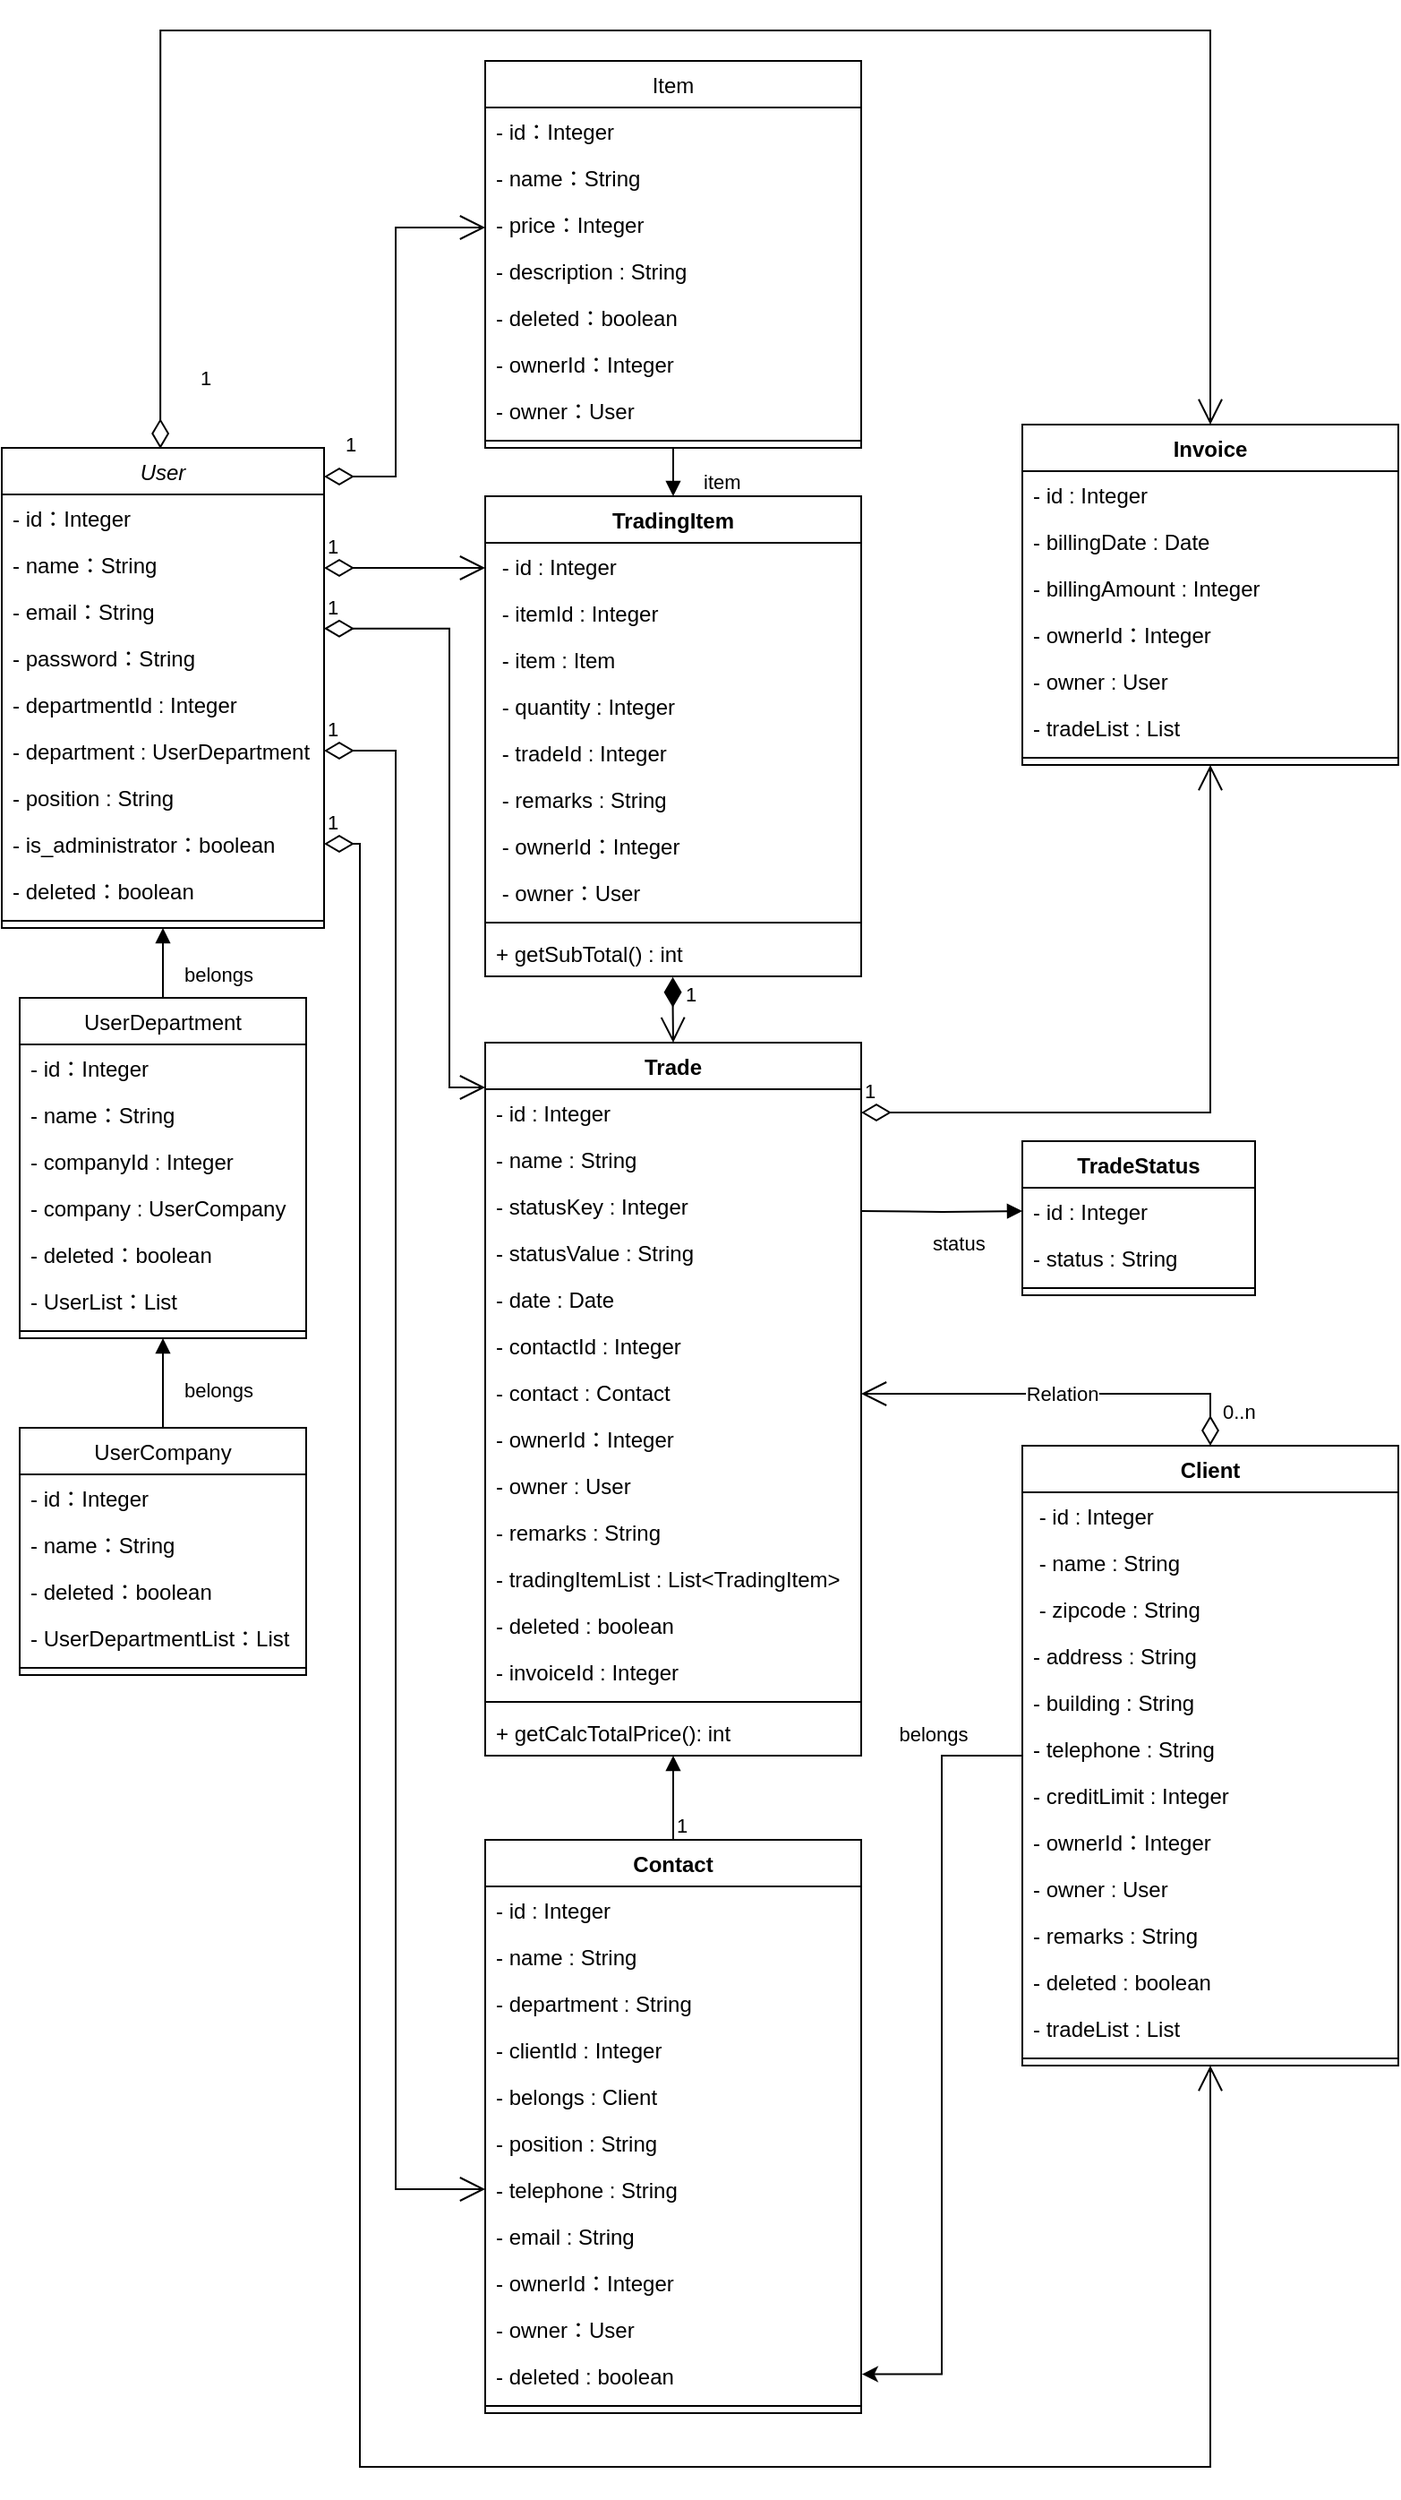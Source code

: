 <mxfile version="15.7.3" type="device"><diagram id="C5RBs43oDa-KdzZeNtuy" name="Page-1"><mxGraphModel dx="1703" dy="898" grid="1" gridSize="10" guides="1" tooltips="1" connect="1" arrows="1" fold="1" page="1" pageScale="1" pageWidth="827" pageHeight="1169" math="0" shadow="0"><root><mxCell id="WIyWlLk6GJQsqaUBKTNV-0"/><mxCell id="WIyWlLk6GJQsqaUBKTNV-1" parent="WIyWlLk6GJQsqaUBKTNV-0"/><mxCell id="zkfFHV4jXpPFQw0GAbJ--0" value="User" style="swimlane;fontStyle=2;align=center;verticalAlign=top;childLayout=stackLayout;horizontal=1;startSize=26;horizontalStack=0;resizeParent=1;resizeLast=0;collapsible=1;marginBottom=0;rounded=0;shadow=0;strokeWidth=1;" parent="WIyWlLk6GJQsqaUBKTNV-1" vertex="1"><mxGeometry x="10" y="253" width="180" height="268" as="geometry"><mxRectangle x="230" y="140" width="160" height="26" as="alternateBounds"/></mxGeometry></mxCell><mxCell id="GWP3bNOV9oCHGeP3_DVP-15" value="- id：Integer" style="text;align=left;verticalAlign=top;spacingLeft=4;spacingRight=4;overflow=hidden;rotatable=0;points=[[0,0.5],[1,0.5]];portConstraint=eastwest;" parent="zkfFHV4jXpPFQw0GAbJ--0" vertex="1"><mxGeometry y="26" width="180" height="26" as="geometry"/></mxCell><mxCell id="zkfFHV4jXpPFQw0GAbJ--1" value="- name：String" style="text;align=left;verticalAlign=top;spacingLeft=4;spacingRight=4;overflow=hidden;rotatable=0;points=[[0,0.5],[1,0.5]];portConstraint=eastwest;" parent="zkfFHV4jXpPFQw0GAbJ--0" vertex="1"><mxGeometry y="52" width="180" height="26" as="geometry"/></mxCell><mxCell id="zkfFHV4jXpPFQw0GAbJ--2" value="- email：String" style="text;align=left;verticalAlign=top;spacingLeft=4;spacingRight=4;overflow=hidden;rotatable=0;points=[[0,0.5],[1,0.5]];portConstraint=eastwest;rounded=0;shadow=0;html=0;" parent="zkfFHV4jXpPFQw0GAbJ--0" vertex="1"><mxGeometry y="78" width="180" height="26" as="geometry"/></mxCell><mxCell id="zkfFHV4jXpPFQw0GAbJ--3" value="- password：String" style="text;align=left;verticalAlign=top;spacingLeft=4;spacingRight=4;overflow=hidden;rotatable=0;points=[[0,0.5],[1,0.5]];portConstraint=eastwest;rounded=0;shadow=0;html=0;" parent="zkfFHV4jXpPFQw0GAbJ--0" vertex="1"><mxGeometry y="104" width="180" height="26" as="geometry"/></mxCell><mxCell id="s5qLiO-9h30byZ-OqDmF-1" value="- departmentId : Integer" style="text;strokeColor=none;fillColor=none;align=left;verticalAlign=top;spacingLeft=4;spacingRight=4;overflow=hidden;rotatable=0;points=[[0,0.5],[1,0.5]];portConstraint=eastwest;" parent="zkfFHV4jXpPFQw0GAbJ--0" vertex="1"><mxGeometry y="130" width="180" height="26" as="geometry"/></mxCell><mxCell id="Qp6EXGtetLMnXyHHuhT4-1" value="- department : UserDepartment" style="text;strokeColor=none;fillColor=none;align=left;verticalAlign=top;spacingLeft=4;spacingRight=4;overflow=hidden;rotatable=0;points=[[0,0.5],[1,0.5]];portConstraint=eastwest;" parent="zkfFHV4jXpPFQw0GAbJ--0" vertex="1"><mxGeometry y="156" width="180" height="26" as="geometry"/></mxCell><mxCell id="Qp6EXGtetLMnXyHHuhT4-4" value="- position : String" style="text;strokeColor=none;fillColor=none;align=left;verticalAlign=top;spacingLeft=4;spacingRight=4;overflow=hidden;rotatable=0;points=[[0,0.5],[1,0.5]];portConstraint=eastwest;" parent="zkfFHV4jXpPFQw0GAbJ--0" vertex="1"><mxGeometry y="182" width="180" height="26" as="geometry"/></mxCell><mxCell id="GWP3bNOV9oCHGeP3_DVP-6" value="- is_administrator：boolean" style="text;align=left;verticalAlign=top;spacingLeft=4;spacingRight=4;overflow=hidden;rotatable=0;points=[[0,0.5],[1,0.5]];portConstraint=eastwest;rounded=0;shadow=0;html=0;" parent="zkfFHV4jXpPFQw0GAbJ--0" vertex="1"><mxGeometry y="208" width="180" height="26" as="geometry"/></mxCell><mxCell id="GWP3bNOV9oCHGeP3_DVP-8" value="- deleted：boolean" style="text;align=left;verticalAlign=top;spacingLeft=4;spacingRight=4;overflow=hidden;rotatable=0;points=[[0,0.5],[1,0.5]];portConstraint=eastwest;rounded=0;shadow=0;html=0;" parent="zkfFHV4jXpPFQw0GAbJ--0" vertex="1"><mxGeometry y="234" width="180" height="26" as="geometry"/></mxCell><mxCell id="zkfFHV4jXpPFQw0GAbJ--4" value="" style="line;html=1;strokeWidth=1;align=left;verticalAlign=middle;spacingTop=-1;spacingLeft=3;spacingRight=3;rotatable=0;labelPosition=right;points=[];portConstraint=eastwest;" parent="zkfFHV4jXpPFQw0GAbJ--0" vertex="1"><mxGeometry y="260" width="180" height="8" as="geometry"/></mxCell><mxCell id="zkfFHV4jXpPFQw0GAbJ--6" value="UserCompany" style="swimlane;fontStyle=0;align=center;verticalAlign=top;childLayout=stackLayout;horizontal=1;startSize=26;horizontalStack=0;resizeParent=1;resizeLast=0;collapsible=1;marginBottom=0;rounded=0;shadow=0;strokeWidth=1;" parent="WIyWlLk6GJQsqaUBKTNV-1" vertex="1"><mxGeometry x="20" y="800" width="160" height="138" as="geometry"><mxRectangle x="130" y="380" width="160" height="26" as="alternateBounds"/></mxGeometry></mxCell><mxCell id="zkfFHV4jXpPFQw0GAbJ--7" value="- id：Integer" style="text;align=left;verticalAlign=top;spacingLeft=4;spacingRight=4;overflow=hidden;rotatable=0;points=[[0,0.5],[1,0.5]];portConstraint=eastwest;" parent="zkfFHV4jXpPFQw0GAbJ--6" vertex="1"><mxGeometry y="26" width="160" height="26" as="geometry"/></mxCell><mxCell id="GWP3bNOV9oCHGeP3_DVP-12" value="- name：String" style="text;align=left;verticalAlign=top;spacingLeft=4;spacingRight=4;overflow=hidden;rotatable=0;points=[[0,0.5],[1,0.5]];portConstraint=eastwest;" parent="zkfFHV4jXpPFQw0GAbJ--6" vertex="1"><mxGeometry y="52" width="160" height="26" as="geometry"/></mxCell><mxCell id="zkfFHV4jXpPFQw0GAbJ--8" value="- deleted：boolean" style="text;align=left;verticalAlign=top;spacingLeft=4;spacingRight=4;overflow=hidden;rotatable=0;points=[[0,0.5],[1,0.5]];portConstraint=eastwest;rounded=0;shadow=0;html=0;" parent="zkfFHV4jXpPFQw0GAbJ--6" vertex="1"><mxGeometry y="78" width="160" height="26" as="geometry"/></mxCell><mxCell id="Qp6EXGtetLMnXyHHuhT4-15" value="- UserDepartmentList：List" style="text;align=left;verticalAlign=top;spacingLeft=4;spacingRight=4;overflow=hidden;rotatable=0;points=[[0,0.5],[1,0.5]];portConstraint=eastwest;rounded=0;shadow=0;html=0;" parent="zkfFHV4jXpPFQw0GAbJ--6" vertex="1"><mxGeometry y="104" width="160" height="26" as="geometry"/></mxCell><mxCell id="zkfFHV4jXpPFQw0GAbJ--9" value="" style="line;html=1;strokeWidth=1;align=left;verticalAlign=middle;spacingTop=-1;spacingLeft=3;spacingRight=3;rotatable=0;labelPosition=right;points=[];portConstraint=eastwest;" parent="zkfFHV4jXpPFQw0GAbJ--6" vertex="1"><mxGeometry y="130" width="160" height="8" as="geometry"/></mxCell><mxCell id="zkfFHV4jXpPFQw0GAbJ--17" value="Item" style="swimlane;fontStyle=0;align=center;verticalAlign=top;childLayout=stackLayout;horizontal=1;startSize=26;horizontalStack=0;resizeParent=1;resizeLast=0;collapsible=1;marginBottom=0;rounded=0;shadow=0;strokeWidth=1;" parent="WIyWlLk6GJQsqaUBKTNV-1" vertex="1"><mxGeometry x="280" y="37" width="210" height="216" as="geometry"><mxRectangle x="550" y="140" width="160" height="26" as="alternateBounds"/></mxGeometry></mxCell><mxCell id="zkfFHV4jXpPFQw0GAbJ--19" value="- id：Integer" style="text;align=left;verticalAlign=top;spacingLeft=4;spacingRight=4;overflow=hidden;rotatable=0;points=[[0,0.5],[1,0.5]];portConstraint=eastwest;rounded=0;shadow=0;html=0;" parent="zkfFHV4jXpPFQw0GAbJ--17" vertex="1"><mxGeometry y="26" width="210" height="26" as="geometry"/></mxCell><mxCell id="zkfFHV4jXpPFQw0GAbJ--18" value="- name：String" style="text;align=left;verticalAlign=top;spacingLeft=4;spacingRight=4;overflow=hidden;rotatable=0;points=[[0,0.5],[1,0.5]];portConstraint=eastwest;" parent="zkfFHV4jXpPFQw0GAbJ--17" vertex="1"><mxGeometry y="52" width="210" height="26" as="geometry"/></mxCell><mxCell id="zkfFHV4jXpPFQw0GAbJ--20" value="- price：Integer" style="text;align=left;verticalAlign=top;spacingLeft=4;spacingRight=4;overflow=hidden;rotatable=0;points=[[0,0.5],[1,0.5]];portConstraint=eastwest;rounded=0;shadow=0;html=0;" parent="zkfFHV4jXpPFQw0GAbJ--17" vertex="1"><mxGeometry y="78" width="210" height="26" as="geometry"/></mxCell><mxCell id="zkfFHV4jXpPFQw0GAbJ--21" value="- description : String" style="text;align=left;verticalAlign=top;spacingLeft=4;spacingRight=4;overflow=hidden;rotatable=0;points=[[0,0.5],[1,0.5]];portConstraint=eastwest;rounded=0;shadow=0;html=0;" parent="zkfFHV4jXpPFQw0GAbJ--17" vertex="1"><mxGeometry y="104" width="210" height="26" as="geometry"/></mxCell><mxCell id="GWP3bNOV9oCHGeP3_DVP-60" value="- deleted：boolean" style="text;align=left;verticalAlign=top;spacingLeft=4;spacingRight=4;overflow=hidden;rotatable=0;points=[[0,0.5],[1,0.5]];portConstraint=eastwest;rounded=0;shadow=0;html=0;" parent="zkfFHV4jXpPFQw0GAbJ--17" vertex="1"><mxGeometry y="130" width="210" height="26" as="geometry"/></mxCell><mxCell id="s5qLiO-9h30byZ-OqDmF-3" value="- ownerId：Integer" style="text;align=left;verticalAlign=top;spacingLeft=4;spacingRight=4;overflow=hidden;rotatable=0;points=[[0,0.5],[1,0.5]];portConstraint=eastwest;rounded=0;shadow=0;html=0;" parent="zkfFHV4jXpPFQw0GAbJ--17" vertex="1"><mxGeometry y="156" width="210" height="26" as="geometry"/></mxCell><mxCell id="zkfFHV4jXpPFQw0GAbJ--22" value="- owner：User" style="text;align=left;verticalAlign=top;spacingLeft=4;spacingRight=4;overflow=hidden;rotatable=0;points=[[0,0.5],[1,0.5]];portConstraint=eastwest;rounded=0;shadow=0;html=0;" parent="zkfFHV4jXpPFQw0GAbJ--17" vertex="1"><mxGeometry y="182" width="210" height="26" as="geometry"/></mxCell><mxCell id="zkfFHV4jXpPFQw0GAbJ--23" value="" style="line;html=1;strokeWidth=1;align=left;verticalAlign=middle;spacingTop=-1;spacingLeft=3;spacingRight=3;rotatable=0;labelPosition=right;points=[];portConstraint=eastwest;" parent="zkfFHV4jXpPFQw0GAbJ--17" vertex="1"><mxGeometry y="208" width="210" height="8" as="geometry"/></mxCell><mxCell id="GWP3bNOV9oCHGeP3_DVP-16" value="Trade" style="swimlane;fontStyle=1;align=center;verticalAlign=top;childLayout=stackLayout;horizontal=1;startSize=26;horizontalStack=0;resizeParent=1;resizeParentMax=0;resizeLast=0;collapsible=1;marginBottom=0;" parent="WIyWlLk6GJQsqaUBKTNV-1" vertex="1"><mxGeometry x="280" y="585" width="210" height="398" as="geometry"/></mxCell><mxCell id="GWP3bNOV9oCHGeP3_DVP-17" value="- id : Integer" style="text;strokeColor=none;fillColor=none;align=left;verticalAlign=top;spacingLeft=4;spacingRight=4;overflow=hidden;rotatable=0;points=[[0,0.5],[1,0.5]];portConstraint=eastwest;" parent="GWP3bNOV9oCHGeP3_DVP-16" vertex="1"><mxGeometry y="26" width="210" height="26" as="geometry"/></mxCell><mxCell id="0DtrqRBv2KOKtiONWumk-1" value="- name : String" style="text;strokeColor=none;fillColor=none;align=left;verticalAlign=top;spacingLeft=4;spacingRight=4;overflow=hidden;rotatable=0;points=[[0,0.5],[1,0.5]];portConstraint=eastwest;" vertex="1" parent="GWP3bNOV9oCHGeP3_DVP-16"><mxGeometry y="52" width="210" height="26" as="geometry"/></mxCell><mxCell id="s5qLiO-9h30byZ-OqDmF-11" value="- statusKey : Integer" style="text;strokeColor=none;fillColor=none;align=left;verticalAlign=top;spacingLeft=4;spacingRight=4;overflow=hidden;rotatable=0;points=[[0,0.5],[1,0.5]];portConstraint=eastwest;" parent="GWP3bNOV9oCHGeP3_DVP-16" vertex="1"><mxGeometry y="78" width="210" height="26" as="geometry"/></mxCell><mxCell id="GWP3bNOV9oCHGeP3_DVP-20" value="- statusValue : String" style="text;strokeColor=none;fillColor=none;align=left;verticalAlign=top;spacingLeft=4;spacingRight=4;overflow=hidden;rotatable=0;points=[[0,0.5],[1,0.5]];portConstraint=eastwest;" parent="GWP3bNOV9oCHGeP3_DVP-16" vertex="1"><mxGeometry y="104" width="210" height="26" as="geometry"/></mxCell><mxCell id="GWP3bNOV9oCHGeP3_DVP-30" value="- date : Date" style="text;strokeColor=none;fillColor=none;align=left;verticalAlign=top;spacingLeft=4;spacingRight=4;overflow=hidden;rotatable=0;points=[[0,0.5],[1,0.5]];portConstraint=eastwest;" parent="GWP3bNOV9oCHGeP3_DVP-16" vertex="1"><mxGeometry y="130" width="210" height="26" as="geometry"/></mxCell><mxCell id="0DtrqRBv2KOKtiONWumk-2" value="- contactId : Integer" style="text;strokeColor=none;fillColor=none;align=left;verticalAlign=top;spacingLeft=4;spacingRight=4;overflow=hidden;rotatable=0;points=[[0,0.5],[1,0.5]];portConstraint=eastwest;" vertex="1" parent="GWP3bNOV9oCHGeP3_DVP-16"><mxGeometry y="156" width="210" height="26" as="geometry"/></mxCell><mxCell id="GWP3bNOV9oCHGeP3_DVP-21" value="- contact : Contact" style="text;strokeColor=none;fillColor=none;align=left;verticalAlign=top;spacingLeft=4;spacingRight=4;overflow=hidden;rotatable=0;points=[[0,0.5],[1,0.5]];portConstraint=eastwest;" parent="GWP3bNOV9oCHGeP3_DVP-16" vertex="1"><mxGeometry y="182" width="210" height="26" as="geometry"/></mxCell><mxCell id="s5qLiO-9h30byZ-OqDmF-6" value="- ownerId：Integer" style="text;align=left;verticalAlign=top;spacingLeft=4;spacingRight=4;overflow=hidden;rotatable=0;points=[[0,0.5],[1,0.5]];portConstraint=eastwest;rounded=0;shadow=0;html=0;" parent="GWP3bNOV9oCHGeP3_DVP-16" vertex="1"><mxGeometry y="208" width="210" height="26" as="geometry"/></mxCell><mxCell id="GWP3bNOV9oCHGeP3_DVP-23" value="- owner : User" style="text;strokeColor=none;fillColor=none;align=left;verticalAlign=top;spacingLeft=4;spacingRight=4;overflow=hidden;rotatable=0;points=[[0,0.5],[1,0.5]];portConstraint=eastwest;" parent="GWP3bNOV9oCHGeP3_DVP-16" vertex="1"><mxGeometry y="234" width="210" height="26" as="geometry"/></mxCell><mxCell id="GWP3bNOV9oCHGeP3_DVP-22" value="- remarks : String" style="text;strokeColor=none;fillColor=none;align=left;verticalAlign=top;spacingLeft=4;spacingRight=4;overflow=hidden;rotatable=0;points=[[0,0.5],[1,0.5]];portConstraint=eastwest;" parent="GWP3bNOV9oCHGeP3_DVP-16" vertex="1"><mxGeometry y="260" width="210" height="26" as="geometry"/></mxCell><mxCell id="MZow-2ZQkyLtOKLQgmTT-15" value="- tradingItemList : List&lt;TradingItem&gt;" style="text;strokeColor=none;fillColor=none;align=left;verticalAlign=top;spacingLeft=4;spacingRight=4;overflow=hidden;rotatable=0;points=[[0,0.5],[1,0.5]];portConstraint=eastwest;" parent="GWP3bNOV9oCHGeP3_DVP-16" vertex="1"><mxGeometry y="286" width="210" height="26" as="geometry"/></mxCell><mxCell id="0DtrqRBv2KOKtiONWumk-3" value="- deleted : boolean " style="text;strokeColor=none;fillColor=none;align=left;verticalAlign=top;spacingLeft=4;spacingRight=4;overflow=hidden;rotatable=0;points=[[0,0.5],[1,0.5]];portConstraint=eastwest;" vertex="1" parent="GWP3bNOV9oCHGeP3_DVP-16"><mxGeometry y="312" width="210" height="26" as="geometry"/></mxCell><mxCell id="GWP3bNOV9oCHGeP3_DVP-24" value="- invoiceId : Integer" style="text;strokeColor=none;fillColor=none;align=left;verticalAlign=top;spacingLeft=4;spacingRight=4;overflow=hidden;rotatable=0;points=[[0,0.5],[1,0.5]];portConstraint=eastwest;" parent="GWP3bNOV9oCHGeP3_DVP-16" vertex="1"><mxGeometry y="338" width="210" height="26" as="geometry"/></mxCell><mxCell id="GWP3bNOV9oCHGeP3_DVP-18" value="" style="line;strokeWidth=1;fillColor=none;align=left;verticalAlign=middle;spacingTop=-1;spacingLeft=3;spacingRight=3;rotatable=0;labelPosition=right;points=[];portConstraint=eastwest;" parent="GWP3bNOV9oCHGeP3_DVP-16" vertex="1"><mxGeometry y="364" width="210" height="8" as="geometry"/></mxCell><mxCell id="GWP3bNOV9oCHGeP3_DVP-19" value="+ getCalcTotalPrice(): int" style="text;strokeColor=none;fillColor=none;align=left;verticalAlign=top;spacingLeft=4;spacingRight=4;overflow=hidden;rotatable=0;points=[[0,0.5],[1,0.5]];portConstraint=eastwest;" parent="GWP3bNOV9oCHGeP3_DVP-16" vertex="1"><mxGeometry y="372" width="210" height="26" as="geometry"/></mxCell><mxCell id="GWP3bNOV9oCHGeP3_DVP-25" value="TradeStatus" style="swimlane;fontStyle=1;align=center;verticalAlign=top;childLayout=stackLayout;horizontal=1;startSize=26;horizontalStack=0;resizeParent=1;resizeParentMax=0;resizeLast=0;collapsible=1;marginBottom=0;" parent="WIyWlLk6GJQsqaUBKTNV-1" vertex="1"><mxGeometry x="580" y="640" width="130" height="86" as="geometry"/></mxCell><mxCell id="GWP3bNOV9oCHGeP3_DVP-26" value="- id : Integer" style="text;strokeColor=none;fillColor=none;align=left;verticalAlign=top;spacingLeft=4;spacingRight=4;overflow=hidden;rotatable=0;points=[[0,0.5],[1,0.5]];portConstraint=eastwest;" parent="GWP3bNOV9oCHGeP3_DVP-25" vertex="1"><mxGeometry y="26" width="130" height="26" as="geometry"/></mxCell><mxCell id="GWP3bNOV9oCHGeP3_DVP-29" value="- status : String" style="text;strokeColor=none;fillColor=none;align=left;verticalAlign=top;spacingLeft=4;spacingRight=4;overflow=hidden;rotatable=0;points=[[0,0.5],[1,0.5]];portConstraint=eastwest;" parent="GWP3bNOV9oCHGeP3_DVP-25" vertex="1"><mxGeometry y="52" width="130" height="26" as="geometry"/></mxCell><mxCell id="GWP3bNOV9oCHGeP3_DVP-27" value="" style="line;strokeWidth=1;fillColor=none;align=left;verticalAlign=middle;spacingTop=-1;spacingLeft=3;spacingRight=3;rotatable=0;labelPosition=right;points=[];portConstraint=eastwest;" parent="GWP3bNOV9oCHGeP3_DVP-25" vertex="1"><mxGeometry y="78" width="130" height="8" as="geometry"/></mxCell><mxCell id="GWP3bNOV9oCHGeP3_DVP-33" value="TradingItem" style="swimlane;fontStyle=1;align=center;verticalAlign=top;childLayout=stackLayout;horizontal=1;startSize=26;horizontalStack=0;resizeParent=1;resizeParentMax=0;resizeLast=0;collapsible=1;marginBottom=0;" parent="WIyWlLk6GJQsqaUBKTNV-1" vertex="1"><mxGeometry x="280" y="280" width="210" height="268" as="geometry"/></mxCell><mxCell id="GWP3bNOV9oCHGeP3_DVP-34" value=" - id : Integer" style="text;strokeColor=none;fillColor=none;align=left;verticalAlign=top;spacingLeft=4;spacingRight=4;overflow=hidden;rotatable=0;points=[[0,0.5],[1,0.5]];portConstraint=eastwest;" parent="GWP3bNOV9oCHGeP3_DVP-33" vertex="1"><mxGeometry y="26" width="210" height="26" as="geometry"/></mxCell><mxCell id="GWP3bNOV9oCHGeP3_DVP-38" value=" - itemId : Integer" style="text;strokeColor=none;fillColor=none;align=left;verticalAlign=top;spacingLeft=4;spacingRight=4;overflow=hidden;rotatable=0;points=[[0,0.5],[1,0.5]];portConstraint=eastwest;" parent="GWP3bNOV9oCHGeP3_DVP-33" vertex="1"><mxGeometry y="52" width="210" height="26" as="geometry"/></mxCell><mxCell id="2wLdZxn2VZvpcdAK9rVP-1" value=" - item : Item" style="text;strokeColor=none;fillColor=none;align=left;verticalAlign=top;spacingLeft=4;spacingRight=4;overflow=hidden;rotatable=0;points=[[0,0.5],[1,0.5]];portConstraint=eastwest;" parent="GWP3bNOV9oCHGeP3_DVP-33" vertex="1"><mxGeometry y="78" width="210" height="26" as="geometry"/></mxCell><mxCell id="GWP3bNOV9oCHGeP3_DVP-39" value=" - quantity : Integer" style="text;strokeColor=none;fillColor=none;align=left;verticalAlign=top;spacingLeft=4;spacingRight=4;overflow=hidden;rotatable=0;points=[[0,0.5],[1,0.5]];portConstraint=eastwest;" parent="GWP3bNOV9oCHGeP3_DVP-33" vertex="1"><mxGeometry y="104" width="210" height="26" as="geometry"/></mxCell><mxCell id="GWP3bNOV9oCHGeP3_DVP-40" value=" - tradeId : Integer" style="text;strokeColor=none;fillColor=none;align=left;verticalAlign=top;spacingLeft=4;spacingRight=4;overflow=hidden;rotatable=0;points=[[0,0.5],[1,0.5]];portConstraint=eastwest;" parent="GWP3bNOV9oCHGeP3_DVP-33" vertex="1"><mxGeometry y="130" width="210" height="26" as="geometry"/></mxCell><mxCell id="GWP3bNOV9oCHGeP3_DVP-41" value=" - remarks : String" style="text;strokeColor=none;fillColor=none;align=left;verticalAlign=top;spacingLeft=4;spacingRight=4;overflow=hidden;rotatable=0;points=[[0,0.5],[1,0.5]];portConstraint=eastwest;" parent="GWP3bNOV9oCHGeP3_DVP-33" vertex="1"><mxGeometry y="156" width="210" height="26" as="geometry"/></mxCell><mxCell id="s5qLiO-9h30byZ-OqDmF-7" value=" - ownerId：Integer" style="text;align=left;verticalAlign=top;spacingLeft=4;spacingRight=4;overflow=hidden;rotatable=0;points=[[0,0.5],[1,0.5]];portConstraint=eastwest;rounded=0;shadow=0;html=0;" parent="GWP3bNOV9oCHGeP3_DVP-33" vertex="1"><mxGeometry y="182" width="210" height="26" as="geometry"/></mxCell><mxCell id="GWP3bNOV9oCHGeP3_DVP-42" value=" - owner：User" style="text;strokeColor=none;fillColor=none;align=left;verticalAlign=top;spacingLeft=4;spacingRight=4;overflow=hidden;rotatable=0;points=[[0,0.5],[1,0.5]];portConstraint=eastwest;" parent="GWP3bNOV9oCHGeP3_DVP-33" vertex="1"><mxGeometry y="208" width="210" height="26" as="geometry"/></mxCell><mxCell id="GWP3bNOV9oCHGeP3_DVP-35" value="" style="line;strokeWidth=1;fillColor=none;align=left;verticalAlign=middle;spacingTop=-1;spacingLeft=3;spacingRight=3;rotatable=0;labelPosition=right;points=[];portConstraint=eastwest;" parent="GWP3bNOV9oCHGeP3_DVP-33" vertex="1"><mxGeometry y="234" width="210" height="8" as="geometry"/></mxCell><mxCell id="GWP3bNOV9oCHGeP3_DVP-36" value="+ getSubTotal() : int" style="text;strokeColor=none;fillColor=none;align=left;verticalAlign=top;spacingLeft=4;spacingRight=4;overflow=hidden;rotatable=0;points=[[0,0.5],[1,0.5]];portConstraint=eastwest;" parent="GWP3bNOV9oCHGeP3_DVP-33" vertex="1"><mxGeometry y="242" width="210" height="26" as="geometry"/></mxCell><mxCell id="GWP3bNOV9oCHGeP3_DVP-74" style="edgeStyle=orthogonalEdgeStyle;rounded=0;orthogonalLoop=1;jettySize=auto;html=1;exitX=0;exitY=0.5;exitDx=0;exitDy=0;entryX=1.002;entryY=0.473;entryDx=0;entryDy=0;entryPerimeter=0;" parent="WIyWlLk6GJQsqaUBKTNV-1" source="GWP3bNOV9oCHGeP3_DVP-46" target="GWP3bNOV9oCHGeP3_DVP-70" edge="1"><mxGeometry relative="1" as="geometry"/></mxCell><mxCell id="RmuSiGhDcPO6qRkCmgci-1" value="belongs" style="edgeLabel;html=1;align=center;verticalAlign=middle;resizable=0;points=[];" parent="GWP3bNOV9oCHGeP3_DVP-74" vertex="1" connectable="0"><mxGeometry x="-0.851" y="-1" relative="1" as="geometry"><mxPoint x="-18" y="-11" as="offset"/></mxGeometry></mxCell><mxCell id="GWP3bNOV9oCHGeP3_DVP-46" value="Client" style="swimlane;fontStyle=1;align=center;verticalAlign=top;childLayout=stackLayout;horizontal=1;startSize=26;horizontalStack=0;resizeParent=1;resizeParentMax=0;resizeLast=0;collapsible=1;marginBottom=0;" parent="WIyWlLk6GJQsqaUBKTNV-1" vertex="1"><mxGeometry x="580" y="810" width="210" height="346" as="geometry"/></mxCell><mxCell id="GWP3bNOV9oCHGeP3_DVP-47" value=" - id : Integer" style="text;strokeColor=none;fillColor=none;align=left;verticalAlign=top;spacingLeft=4;spacingRight=4;overflow=hidden;rotatable=0;points=[[0,0.5],[1,0.5]];portConstraint=eastwest;" parent="GWP3bNOV9oCHGeP3_DVP-46" vertex="1"><mxGeometry y="26" width="210" height="26" as="geometry"/></mxCell><mxCell id="GWP3bNOV9oCHGeP3_DVP-50" value=" - name : String" style="text;strokeColor=none;fillColor=none;align=left;verticalAlign=top;spacingLeft=4;spacingRight=4;overflow=hidden;rotatable=0;points=[[0,0.5],[1,0.5]];portConstraint=eastwest;" parent="GWP3bNOV9oCHGeP3_DVP-46" vertex="1"><mxGeometry y="52" width="210" height="26" as="geometry"/></mxCell><mxCell id="GWP3bNOV9oCHGeP3_DVP-53" value=" - zipcode : String" style="text;strokeColor=none;fillColor=none;align=left;verticalAlign=top;spacingLeft=4;spacingRight=4;overflow=hidden;rotatable=0;points=[[0,0.5],[1,0.5]];portConstraint=eastwest;" parent="GWP3bNOV9oCHGeP3_DVP-46" vertex="1"><mxGeometry y="78" width="210" height="26" as="geometry"/></mxCell><mxCell id="GWP3bNOV9oCHGeP3_DVP-52" value="- address : String" style="text;strokeColor=none;fillColor=none;align=left;verticalAlign=top;spacingLeft=4;spacingRight=4;overflow=hidden;rotatable=0;points=[[0,0.5],[1,0.5]];portConstraint=eastwest;" parent="GWP3bNOV9oCHGeP3_DVP-46" vertex="1"><mxGeometry y="104" width="210" height="26" as="geometry"/></mxCell><mxCell id="GWP3bNOV9oCHGeP3_DVP-54" value="- building : String" style="text;strokeColor=none;fillColor=none;align=left;verticalAlign=top;spacingLeft=4;spacingRight=4;overflow=hidden;rotatable=0;points=[[0,0.5],[1,0.5]];portConstraint=eastwest;" parent="GWP3bNOV9oCHGeP3_DVP-46" vertex="1"><mxGeometry y="130" width="210" height="26" as="geometry"/></mxCell><mxCell id="GWP3bNOV9oCHGeP3_DVP-55" value="- telephone : String" style="text;strokeColor=none;fillColor=none;align=left;verticalAlign=top;spacingLeft=4;spacingRight=4;overflow=hidden;rotatable=0;points=[[0,0.5],[1,0.5]];portConstraint=eastwest;" parent="GWP3bNOV9oCHGeP3_DVP-46" vertex="1"><mxGeometry y="156" width="210" height="26" as="geometry"/></mxCell><mxCell id="GWP3bNOV9oCHGeP3_DVP-56" value="- creditLimit : Integer" style="text;strokeColor=none;fillColor=none;align=left;verticalAlign=top;spacingLeft=4;spacingRight=4;overflow=hidden;rotatable=0;points=[[0,0.5],[1,0.5]];portConstraint=eastwest;" parent="GWP3bNOV9oCHGeP3_DVP-46" vertex="1"><mxGeometry y="182" width="210" height="26" as="geometry"/></mxCell><mxCell id="s5qLiO-9h30byZ-OqDmF-10" value="- ownerId：Integer" style="text;align=left;verticalAlign=top;spacingLeft=4;spacingRight=4;overflow=hidden;rotatable=0;points=[[0,0.5],[1,0.5]];portConstraint=eastwest;rounded=0;shadow=0;html=0;" parent="GWP3bNOV9oCHGeP3_DVP-46" vertex="1"><mxGeometry y="208" width="210" height="26" as="geometry"/></mxCell><mxCell id="GWP3bNOV9oCHGeP3_DVP-57" value="- owner : User" style="text;strokeColor=none;fillColor=none;align=left;verticalAlign=top;spacingLeft=4;spacingRight=4;overflow=hidden;rotatable=0;points=[[0,0.5],[1,0.5]];portConstraint=eastwest;" parent="GWP3bNOV9oCHGeP3_DVP-46" vertex="1"><mxGeometry y="234" width="210" height="26" as="geometry"/></mxCell><mxCell id="GWP3bNOV9oCHGeP3_DVP-58" value="- remarks : String" style="text;strokeColor=none;fillColor=none;align=left;verticalAlign=top;spacingLeft=4;spacingRight=4;overflow=hidden;rotatable=0;points=[[0,0.5],[1,0.5]];portConstraint=eastwest;" parent="GWP3bNOV9oCHGeP3_DVP-46" vertex="1"><mxGeometry y="260" width="210" height="26" as="geometry"/></mxCell><mxCell id="GWP3bNOV9oCHGeP3_DVP-76" value="- deleted : boolean" style="text;strokeColor=none;fillColor=none;align=left;verticalAlign=top;spacingLeft=4;spacingRight=4;overflow=hidden;rotatable=0;points=[[0,0.5],[1,0.5]];portConstraint=eastwest;" parent="GWP3bNOV9oCHGeP3_DVP-46" vertex="1"><mxGeometry y="286" width="210" height="26" as="geometry"/></mxCell><mxCell id="GWP3bNOV9oCHGeP3_DVP-59" value="- tradeList : List" style="text;strokeColor=none;fillColor=none;align=left;verticalAlign=top;spacingLeft=4;spacingRight=4;overflow=hidden;rotatable=0;points=[[0,0.5],[1,0.5]];portConstraint=eastwest;" parent="GWP3bNOV9oCHGeP3_DVP-46" vertex="1"><mxGeometry y="312" width="210" height="26" as="geometry"/></mxCell><mxCell id="GWP3bNOV9oCHGeP3_DVP-48" value="" style="line;strokeWidth=1;fillColor=none;align=left;verticalAlign=middle;spacingTop=-1;spacingLeft=3;spacingRight=3;rotatable=0;labelPosition=right;points=[];portConstraint=eastwest;" parent="GWP3bNOV9oCHGeP3_DVP-46" vertex="1"><mxGeometry y="338" width="210" height="8" as="geometry"/></mxCell><mxCell id="GWP3bNOV9oCHGeP3_DVP-61" value="Contact" style="swimlane;fontStyle=1;align=center;verticalAlign=top;childLayout=stackLayout;horizontal=1;startSize=26;horizontalStack=0;resizeParent=1;resizeParentMax=0;resizeLast=0;collapsible=1;marginBottom=0;" parent="WIyWlLk6GJQsqaUBKTNV-1" vertex="1"><mxGeometry x="280" y="1030" width="210" height="320" as="geometry"/></mxCell><mxCell id="GWP3bNOV9oCHGeP3_DVP-67" value="- id : Integer" style="text;strokeColor=none;fillColor=none;align=left;verticalAlign=top;spacingLeft=4;spacingRight=4;overflow=hidden;rotatable=0;points=[[0,0.5],[1,0.5]];portConstraint=eastwest;" parent="GWP3bNOV9oCHGeP3_DVP-61" vertex="1"><mxGeometry y="26" width="210" height="26" as="geometry"/></mxCell><mxCell id="GWP3bNOV9oCHGeP3_DVP-62" value="- name : String" style="text;strokeColor=none;fillColor=none;align=left;verticalAlign=top;spacingLeft=4;spacingRight=4;overflow=hidden;rotatable=0;points=[[0,0.5],[1,0.5]];portConstraint=eastwest;" parent="GWP3bNOV9oCHGeP3_DVP-61" vertex="1"><mxGeometry y="52" width="210" height="26" as="geometry"/></mxCell><mxCell id="GWP3bNOV9oCHGeP3_DVP-69" value="- department : String" style="text;strokeColor=none;fillColor=none;align=left;verticalAlign=top;spacingLeft=4;spacingRight=4;overflow=hidden;rotatable=0;points=[[0,0.5],[1,0.5]];portConstraint=eastwest;" parent="GWP3bNOV9oCHGeP3_DVP-61" vertex="1"><mxGeometry y="78" width="210" height="26" as="geometry"/></mxCell><mxCell id="RmuSiGhDcPO6qRkCmgci-2" value="- clientId : Integer" style="text;strokeColor=none;fillColor=none;align=left;verticalAlign=top;spacingLeft=4;spacingRight=4;overflow=hidden;rotatable=0;points=[[0,0.5],[1,0.5]];portConstraint=eastwest;" parent="GWP3bNOV9oCHGeP3_DVP-61" vertex="1"><mxGeometry y="104" width="210" height="26" as="geometry"/></mxCell><mxCell id="2wLdZxn2VZvpcdAK9rVP-0" value="- belongs : Client  " style="text;strokeColor=none;fillColor=none;align=left;verticalAlign=top;spacingLeft=4;spacingRight=4;overflow=hidden;rotatable=0;points=[[0,0.5],[1,0.5]];portConstraint=eastwest;" parent="GWP3bNOV9oCHGeP3_DVP-61" vertex="1"><mxGeometry y="130" width="210" height="26" as="geometry"/></mxCell><mxCell id="GWP3bNOV9oCHGeP3_DVP-71" value="- position : String" style="text;strokeColor=none;fillColor=none;align=left;verticalAlign=top;spacingLeft=4;spacingRight=4;overflow=hidden;rotatable=0;points=[[0,0.5],[1,0.5]];portConstraint=eastwest;" parent="GWP3bNOV9oCHGeP3_DVP-61" vertex="1"><mxGeometry y="156" width="210" height="26" as="geometry"/></mxCell><mxCell id="GWP3bNOV9oCHGeP3_DVP-72" value="- telephone : String" style="text;strokeColor=none;fillColor=none;align=left;verticalAlign=top;spacingLeft=4;spacingRight=4;overflow=hidden;rotatable=0;points=[[0,0.5],[1,0.5]];portConstraint=eastwest;" parent="GWP3bNOV9oCHGeP3_DVP-61" vertex="1"><mxGeometry y="182" width="210" height="26" as="geometry"/></mxCell><mxCell id="GWP3bNOV9oCHGeP3_DVP-73" value="- email : String" style="text;strokeColor=none;fillColor=none;align=left;verticalAlign=top;spacingLeft=4;spacingRight=4;overflow=hidden;rotatable=0;points=[[0,0.5],[1,0.5]];portConstraint=eastwest;" parent="GWP3bNOV9oCHGeP3_DVP-61" vertex="1"><mxGeometry y="208" width="210" height="26" as="geometry"/></mxCell><mxCell id="s5qLiO-9h30byZ-OqDmF-4" value="- ownerId：Integer" style="text;align=left;verticalAlign=top;spacingLeft=4;spacingRight=4;overflow=hidden;rotatable=0;points=[[0,0.5],[1,0.5]];portConstraint=eastwest;rounded=0;shadow=0;html=0;" parent="GWP3bNOV9oCHGeP3_DVP-61" vertex="1"><mxGeometry y="234" width="210" height="26" as="geometry"/></mxCell><mxCell id="s5qLiO-9h30byZ-OqDmF-8" value="- owner：User" style="text;strokeColor=none;fillColor=none;align=left;verticalAlign=top;spacingLeft=4;spacingRight=4;overflow=hidden;rotatable=0;points=[[0,0.5],[1,0.5]];portConstraint=eastwest;" parent="GWP3bNOV9oCHGeP3_DVP-61" vertex="1"><mxGeometry y="260" width="210" height="26" as="geometry"/></mxCell><mxCell id="GWP3bNOV9oCHGeP3_DVP-70" value="- deleted : boolean" style="text;strokeColor=none;fillColor=none;align=left;verticalAlign=top;spacingLeft=4;spacingRight=4;overflow=hidden;rotatable=0;points=[[0,0.5],[1,0.5]];portConstraint=eastwest;" parent="GWP3bNOV9oCHGeP3_DVP-61" vertex="1"><mxGeometry y="286" width="210" height="26" as="geometry"/></mxCell><mxCell id="GWP3bNOV9oCHGeP3_DVP-63" value="" style="line;strokeWidth=1;fillColor=none;align=left;verticalAlign=middle;spacingTop=-1;spacingLeft=3;spacingRight=3;rotatable=0;labelPosition=right;points=[];portConstraint=eastwest;" parent="GWP3bNOV9oCHGeP3_DVP-61" vertex="1"><mxGeometry y="312" width="210" height="8" as="geometry"/></mxCell><mxCell id="GWP3bNOV9oCHGeP3_DVP-77" value="Relation" style="endArrow=open;html=1;endSize=12;startArrow=diamondThin;startSize=14;startFill=0;edgeStyle=orthogonalEdgeStyle;rounded=0;exitX=0.5;exitY=0;exitDx=0;exitDy=0;" parent="WIyWlLk6GJQsqaUBKTNV-1" source="GWP3bNOV9oCHGeP3_DVP-46" edge="1"><mxGeometry relative="1" as="geometry"><mxPoint x="490" y="680" as="sourcePoint"/><mxPoint x="490" y="781" as="targetPoint"/><Array as="points"><mxPoint x="685" y="781"/></Array></mxGeometry></mxCell><mxCell id="GWP3bNOV9oCHGeP3_DVP-78" value="0..n" style="edgeLabel;resizable=0;html=1;align=left;verticalAlign=top;" parent="GWP3bNOV9oCHGeP3_DVP-77" connectable="0" vertex="1"><mxGeometry x="-1" relative="1" as="geometry"><mxPoint x="5" y="-32" as="offset"/></mxGeometry></mxCell><mxCell id="GWP3bNOV9oCHGeP3_DVP-82" value="status" style="endArrow=block;endFill=1;html=1;edgeStyle=orthogonalEdgeStyle;align=left;verticalAlign=top;rounded=0;entryX=0;entryY=0.5;entryDx=0;entryDy=0;exitX=1;exitY=0.5;exitDx=0;exitDy=0;" parent="WIyWlLk6GJQsqaUBKTNV-1" target="GWP3bNOV9oCHGeP3_DVP-26" edge="1"><mxGeometry x="-0.379" y="-25" relative="1" as="geometry"><mxPoint x="490" y="679" as="sourcePoint"/><mxPoint x="640" y="690" as="targetPoint"/><mxPoint x="10" y="-20" as="offset"/></mxGeometry></mxCell><mxCell id="GWP3bNOV9oCHGeP3_DVP-89" value="1" style="endArrow=open;html=1;endSize=12;startArrow=diamondThin;startSize=14;startFill=0;edgeStyle=orthogonalEdgeStyle;align=left;verticalAlign=bottom;rounded=0;" parent="WIyWlLk6GJQsqaUBKTNV-1" edge="1"><mxGeometry x="-0.916" y="9" relative="1" as="geometry"><mxPoint x="190" y="269" as="sourcePoint"/><mxPoint x="280" y="130" as="targetPoint"/><Array as="points"><mxPoint x="230" y="269"/><mxPoint x="230" y="130"/></Array><mxPoint as="offset"/></mxGeometry></mxCell><mxCell id="GWP3bNOV9oCHGeP3_DVP-90" value="1" style="endArrow=open;html=1;endSize=12;startArrow=diamondThin;startSize=14;startFill=0;edgeStyle=orthogonalEdgeStyle;align=left;verticalAlign=bottom;rounded=0;exitX=1;exitY=0.25;exitDx=0;exitDy=0;" parent="WIyWlLk6GJQsqaUBKTNV-1" source="zkfFHV4jXpPFQw0GAbJ--0" edge="1"><mxGeometry x="-1" y="3" relative="1" as="geometry"><mxPoint x="180" y="320" as="sourcePoint"/><mxPoint x="280" y="320" as="targetPoint"/><Array as="points"><mxPoint x="210" y="320"/></Array></mxGeometry></mxCell><mxCell id="GWP3bNOV9oCHGeP3_DVP-91" value="1" style="endArrow=open;html=1;endSize=12;startArrow=diamondThin;startSize=14;startFill=0;edgeStyle=orthogonalEdgeStyle;align=left;verticalAlign=bottom;rounded=0;exitX=1;exitY=0.879;exitDx=0;exitDy=0;exitPerimeter=0;" parent="WIyWlLk6GJQsqaUBKTNV-1" source="zkfFHV4jXpPFQw0GAbJ--2" edge="1"><mxGeometry x="-1" y="3" relative="1" as="geometry"><mxPoint x="180.0" y="395.224" as="sourcePoint"/><mxPoint x="280" y="610" as="targetPoint"/><Array as="points"><mxPoint x="260" y="354"/><mxPoint x="260" y="610"/></Array></mxGeometry></mxCell><mxCell id="GWP3bNOV9oCHGeP3_DVP-95" value="belongs" style="endArrow=block;endFill=1;html=1;edgeStyle=orthogonalEdgeStyle;align=left;verticalAlign=top;rounded=0;exitX=0.5;exitY=0;exitDx=0;exitDy=0;entryX=0.5;entryY=1;entryDx=0;entryDy=0;" parent="WIyWlLk6GJQsqaUBKTNV-1" source="zkfFHV4jXpPFQw0GAbJ--6" target="Qp6EXGtetLMnXyHHuhT4-6" edge="1"><mxGeometry x="0.356" y="-10" relative="1" as="geometry"><mxPoint x="90" y="759" as="sourcePoint"/><mxPoint x="100" y="710" as="targetPoint"/><mxPoint as="offset"/></mxGeometry></mxCell><mxCell id="MZow-2ZQkyLtOKLQgmTT-0" value="" style="endArrow=block;endFill=1;html=1;edgeStyle=orthogonalEdgeStyle;align=left;verticalAlign=top;rounded=0;exitX=0.5;exitY=0;exitDx=0;exitDy=0;entryX=0.5;entryY=1;entryDx=0;entryDy=0;" parent="WIyWlLk6GJQsqaUBKTNV-1" source="GWP3bNOV9oCHGeP3_DVP-61" target="GWP3bNOV9oCHGeP3_DVP-16" edge="1"><mxGeometry x="0.721" y="-15" relative="1" as="geometry"><mxPoint x="240" y="670" as="sourcePoint"/><mxPoint x="385" y="790" as="targetPoint"/><mxPoint as="offset"/></mxGeometry></mxCell><mxCell id="MZow-2ZQkyLtOKLQgmTT-1" value="1" style="edgeLabel;resizable=0;html=1;align=left;verticalAlign=bottom;" parent="MZow-2ZQkyLtOKLQgmTT-0" connectable="0" vertex="1"><mxGeometry x="-1" relative="1" as="geometry"/></mxCell><mxCell id="MZow-2ZQkyLtOKLQgmTT-4" value="item" style="endArrow=block;endFill=1;html=1;edgeStyle=orthogonalEdgeStyle;align=left;verticalAlign=top;rounded=0;exitX=0.5;exitY=1;exitDx=0;exitDy=0;entryX=0.5;entryY=0;entryDx=0;entryDy=0;" parent="WIyWlLk6GJQsqaUBKTNV-1" source="zkfFHV4jXpPFQw0GAbJ--17" target="GWP3bNOV9oCHGeP3_DVP-33" edge="1"><mxGeometry x="-0.6" y="15" relative="1" as="geometry"><mxPoint x="240" y="740" as="sourcePoint"/><mxPoint x="400" y="740" as="targetPoint"/><Array as="points"/><mxPoint as="offset"/></mxGeometry></mxCell><mxCell id="MZow-2ZQkyLtOKLQgmTT-6" value="1" style="endArrow=open;html=1;endSize=12;startArrow=diamondThin;startSize=14;startFill=1;edgeStyle=orthogonalEdgeStyle;align=left;verticalAlign=bottom;rounded=0;entryX=0.5;entryY=0;entryDx=0;entryDy=0;exitX=0.499;exitY=1.015;exitDx=0;exitDy=0;exitPerimeter=0;" parent="WIyWlLk6GJQsqaUBKTNV-1" source="GWP3bNOV9oCHGeP3_DVP-36" target="GWP3bNOV9oCHGeP3_DVP-16" edge="1"><mxGeometry x="-0.006" y="5" relative="1" as="geometry"><mxPoint x="385" y="500" as="sourcePoint"/><mxPoint x="360" y="510" as="targetPoint"/><mxPoint as="offset"/></mxGeometry></mxCell><mxCell id="MZow-2ZQkyLtOKLQgmTT-7" value="Invoice" style="swimlane;fontStyle=1;align=center;verticalAlign=top;childLayout=stackLayout;horizontal=1;startSize=26;horizontalStack=0;resizeParent=1;resizeParentMax=0;resizeLast=0;collapsible=1;marginBottom=0;" parent="WIyWlLk6GJQsqaUBKTNV-1" vertex="1"><mxGeometry x="580" y="240" width="210" height="190" as="geometry"/></mxCell><mxCell id="MZow-2ZQkyLtOKLQgmTT-11" value="- id : Integer" style="text;strokeColor=none;fillColor=none;align=left;verticalAlign=top;spacingLeft=4;spacingRight=4;overflow=hidden;rotatable=0;points=[[0,0.5],[1,0.5]];portConstraint=eastwest;" parent="MZow-2ZQkyLtOKLQgmTT-7" vertex="1"><mxGeometry y="26" width="210" height="26" as="geometry"/></mxCell><mxCell id="MZow-2ZQkyLtOKLQgmTT-12" value="- billingDate : Date" style="text;strokeColor=none;fillColor=none;align=left;verticalAlign=top;spacingLeft=4;spacingRight=4;overflow=hidden;rotatable=0;points=[[0,0.5],[1,0.5]];portConstraint=eastwest;" parent="MZow-2ZQkyLtOKLQgmTT-7" vertex="1"><mxGeometry y="52" width="210" height="26" as="geometry"/></mxCell><mxCell id="MZow-2ZQkyLtOKLQgmTT-13" value="- billingAmount : Integer" style="text;strokeColor=none;fillColor=none;align=left;verticalAlign=top;spacingLeft=4;spacingRight=4;overflow=hidden;rotatable=0;points=[[0,0.5],[1,0.5]];portConstraint=eastwest;" parent="MZow-2ZQkyLtOKLQgmTT-7" vertex="1"><mxGeometry y="78" width="210" height="26" as="geometry"/></mxCell><mxCell id="s5qLiO-9h30byZ-OqDmF-9" value="- ownerId：Integer" style="text;align=left;verticalAlign=top;spacingLeft=4;spacingRight=4;overflow=hidden;rotatable=0;points=[[0,0.5],[1,0.5]];portConstraint=eastwest;rounded=0;shadow=0;html=0;" parent="MZow-2ZQkyLtOKLQgmTT-7" vertex="1"><mxGeometry y="104" width="210" height="26" as="geometry"/></mxCell><mxCell id="MZow-2ZQkyLtOKLQgmTT-14" value="- owner : User" style="text;strokeColor=none;fillColor=none;align=left;verticalAlign=top;spacingLeft=4;spacingRight=4;overflow=hidden;rotatable=0;points=[[0,0.5],[1,0.5]];portConstraint=eastwest;" parent="MZow-2ZQkyLtOKLQgmTT-7" vertex="1"><mxGeometry y="130" width="210" height="26" as="geometry"/></mxCell><mxCell id="MZow-2ZQkyLtOKLQgmTT-8" value="- tradeList : List" style="text;strokeColor=none;fillColor=none;align=left;verticalAlign=top;spacingLeft=4;spacingRight=4;overflow=hidden;rotatable=0;points=[[0,0.5],[1,0.5]];portConstraint=eastwest;" parent="MZow-2ZQkyLtOKLQgmTT-7" vertex="1"><mxGeometry y="156" width="210" height="26" as="geometry"/></mxCell><mxCell id="MZow-2ZQkyLtOKLQgmTT-9" value="" style="line;strokeWidth=1;fillColor=none;align=left;verticalAlign=middle;spacingTop=-1;spacingLeft=3;spacingRight=3;rotatable=0;labelPosition=right;points=[];portConstraint=eastwest;" parent="MZow-2ZQkyLtOKLQgmTT-7" vertex="1"><mxGeometry y="182" width="210" height="8" as="geometry"/></mxCell><mxCell id="MZow-2ZQkyLtOKLQgmTT-16" value="1" style="endArrow=open;html=1;endSize=12;startArrow=diamondThin;startSize=14;startFill=0;edgeStyle=orthogonalEdgeStyle;align=left;verticalAlign=bottom;rounded=0;entryX=0.5;entryY=1;entryDx=0;entryDy=0;exitX=1;exitY=0.5;exitDx=0;exitDy=0;" parent="WIyWlLk6GJQsqaUBKTNV-1" source="GWP3bNOV9oCHGeP3_DVP-17" target="MZow-2ZQkyLtOKLQgmTT-7" edge="1"><mxGeometry x="-1" y="3" relative="1" as="geometry"><mxPoint x="400" y="420" as="sourcePoint"/><mxPoint x="560" y="420" as="targetPoint"/></mxGeometry></mxCell><mxCell id="MZow-2ZQkyLtOKLQgmTT-17" value="1" style="endArrow=open;html=1;endSize=12;startArrow=diamondThin;startSize=14;startFill=0;edgeStyle=orthogonalEdgeStyle;align=left;verticalAlign=bottom;rounded=0;entryX=0.5;entryY=0;entryDx=0;entryDy=0;exitX=0.492;exitY=0.002;exitDx=0;exitDy=0;exitPerimeter=0;" parent="WIyWlLk6GJQsqaUBKTNV-1" source="zkfFHV4jXpPFQw0GAbJ--0" target="MZow-2ZQkyLtOKLQgmTT-7" edge="1"><mxGeometry x="-0.943" y="-20" relative="1" as="geometry"><mxPoint x="90" y="250" as="sourcePoint"/><mxPoint x="180" y="60" as="targetPoint"/><Array as="points"><mxPoint x="99" y="20"/><mxPoint x="685" y="20"/></Array><mxPoint y="-1" as="offset"/></mxGeometry></mxCell><mxCell id="MZow-2ZQkyLtOKLQgmTT-18" value="1" style="endArrow=open;html=1;endSize=12;startArrow=diamondThin;startSize=14;startFill=0;edgeStyle=orthogonalEdgeStyle;align=left;verticalAlign=bottom;rounded=0;exitX=1;exitY=0.5;exitDx=0;exitDy=0;entryX=0.5;entryY=1;entryDx=0;entryDy=0;" parent="WIyWlLk6GJQsqaUBKTNV-1" source="GWP3bNOV9oCHGeP3_DVP-6" target="GWP3bNOV9oCHGeP3_DVP-46" edge="1"><mxGeometry x="-1" y="3" relative="1" as="geometry"><mxPoint x="180" y="440" as="sourcePoint"/><mxPoint x="570" y="1090" as="targetPoint"/><Array as="points"><mxPoint x="210" y="474"/><mxPoint x="210" y="1380"/><mxPoint x="685" y="1380"/></Array></mxGeometry></mxCell><mxCell id="Qp6EXGtetLMnXyHHuhT4-2" value="1" style="endArrow=open;html=1;endSize=12;startArrow=diamondThin;startSize=14;startFill=0;edgeStyle=orthogonalEdgeStyle;align=left;verticalAlign=bottom;rounded=0;entryX=0;entryY=0.5;entryDx=0;entryDy=0;exitX=1;exitY=0.5;exitDx=0;exitDy=0;" parent="WIyWlLk6GJQsqaUBKTNV-1" source="Qp6EXGtetLMnXyHHuhT4-1" target="GWP3bNOV9oCHGeP3_DVP-72" edge="1"><mxGeometry x="-1" y="3" relative="1" as="geometry"><mxPoint x="220" y="410" as="sourcePoint"/><mxPoint x="580.0" y="1059.0" as="targetPoint"/><Array as="points"><mxPoint x="230" y="422"/><mxPoint x="230" y="1225"/></Array></mxGeometry></mxCell><mxCell id="Qp6EXGtetLMnXyHHuhT4-6" value="UserDepartment" style="swimlane;fontStyle=0;align=center;verticalAlign=top;childLayout=stackLayout;horizontal=1;startSize=26;horizontalStack=0;resizeParent=1;resizeLast=0;collapsible=1;marginBottom=0;rounded=0;shadow=0;strokeWidth=1;" parent="WIyWlLk6GJQsqaUBKTNV-1" vertex="1"><mxGeometry x="20" y="560" width="160" height="190" as="geometry"><mxRectangle x="130" y="380" width="160" height="26" as="alternateBounds"/></mxGeometry></mxCell><mxCell id="Qp6EXGtetLMnXyHHuhT4-7" value="- id：Integer" style="text;align=left;verticalAlign=top;spacingLeft=4;spacingRight=4;overflow=hidden;rotatable=0;points=[[0,0.5],[1,0.5]];portConstraint=eastwest;" parent="Qp6EXGtetLMnXyHHuhT4-6" vertex="1"><mxGeometry y="26" width="160" height="26" as="geometry"/></mxCell><mxCell id="Qp6EXGtetLMnXyHHuhT4-8" value="- name：String" style="text;align=left;verticalAlign=top;spacingLeft=4;spacingRight=4;overflow=hidden;rotatable=0;points=[[0,0.5],[1,0.5]];portConstraint=eastwest;" parent="Qp6EXGtetLMnXyHHuhT4-6" vertex="1"><mxGeometry y="52" width="160" height="26" as="geometry"/></mxCell><mxCell id="s5qLiO-9h30byZ-OqDmF-2" value="- companyId : Integer" style="text;align=left;verticalAlign=top;spacingLeft=4;spacingRight=4;overflow=hidden;rotatable=0;points=[[0,0.5],[1,0.5]];portConstraint=eastwest;rounded=0;shadow=0;html=0;" parent="Qp6EXGtetLMnXyHHuhT4-6" vertex="1"><mxGeometry y="78" width="160" height="26" as="geometry"/></mxCell><mxCell id="Qp6EXGtetLMnXyHHuhT4-9" value="- company : UserCompany" style="text;align=left;verticalAlign=top;spacingLeft=4;spacingRight=4;overflow=hidden;rotatable=0;points=[[0,0.5],[1,0.5]];portConstraint=eastwest;rounded=0;shadow=0;html=0;" parent="Qp6EXGtetLMnXyHHuhT4-6" vertex="1"><mxGeometry y="104" width="160" height="26" as="geometry"/></mxCell><mxCell id="Qp6EXGtetLMnXyHHuhT4-12" value="- deleted：boolean" style="text;align=left;verticalAlign=top;spacingLeft=4;spacingRight=4;overflow=hidden;rotatable=0;points=[[0,0.5],[1,0.5]];portConstraint=eastwest;rounded=0;shadow=0;html=0;" parent="Qp6EXGtetLMnXyHHuhT4-6" vertex="1"><mxGeometry y="130" width="160" height="26" as="geometry"/></mxCell><mxCell id="Qp6EXGtetLMnXyHHuhT4-14" value="- UserList：List" style="text;align=left;verticalAlign=top;spacingLeft=4;spacingRight=4;overflow=hidden;rotatable=0;points=[[0,0.5],[1,0.5]];portConstraint=eastwest;rounded=0;shadow=0;html=0;" parent="Qp6EXGtetLMnXyHHuhT4-6" vertex="1"><mxGeometry y="156" width="160" height="26" as="geometry"/></mxCell><mxCell id="Qp6EXGtetLMnXyHHuhT4-10" value="" style="line;html=1;strokeWidth=1;align=left;verticalAlign=middle;spacingTop=-1;spacingLeft=3;spacingRight=3;rotatable=0;labelPosition=right;points=[];portConstraint=eastwest;" parent="Qp6EXGtetLMnXyHHuhT4-6" vertex="1"><mxGeometry y="182" width="160" height="8" as="geometry"/></mxCell><mxCell id="Qp6EXGtetLMnXyHHuhT4-11" value="belongs" style="endArrow=block;endFill=1;html=1;edgeStyle=orthogonalEdgeStyle;align=left;verticalAlign=top;rounded=0;entryX=0.5;entryY=1;entryDx=0;entryDy=0;exitX=0.5;exitY=0;exitDx=0;exitDy=0;" parent="WIyWlLk6GJQsqaUBKTNV-1" source="Qp6EXGtetLMnXyHHuhT4-6" target="zkfFHV4jXpPFQw0GAbJ--0" edge="1"><mxGeometry x="0.356" y="-10" relative="1" as="geometry"><mxPoint x="90" y="580" as="sourcePoint"/><mxPoint x="100.0" y="521" as="targetPoint"/><mxPoint as="offset"/></mxGeometry></mxCell></root></mxGraphModel></diagram></mxfile>